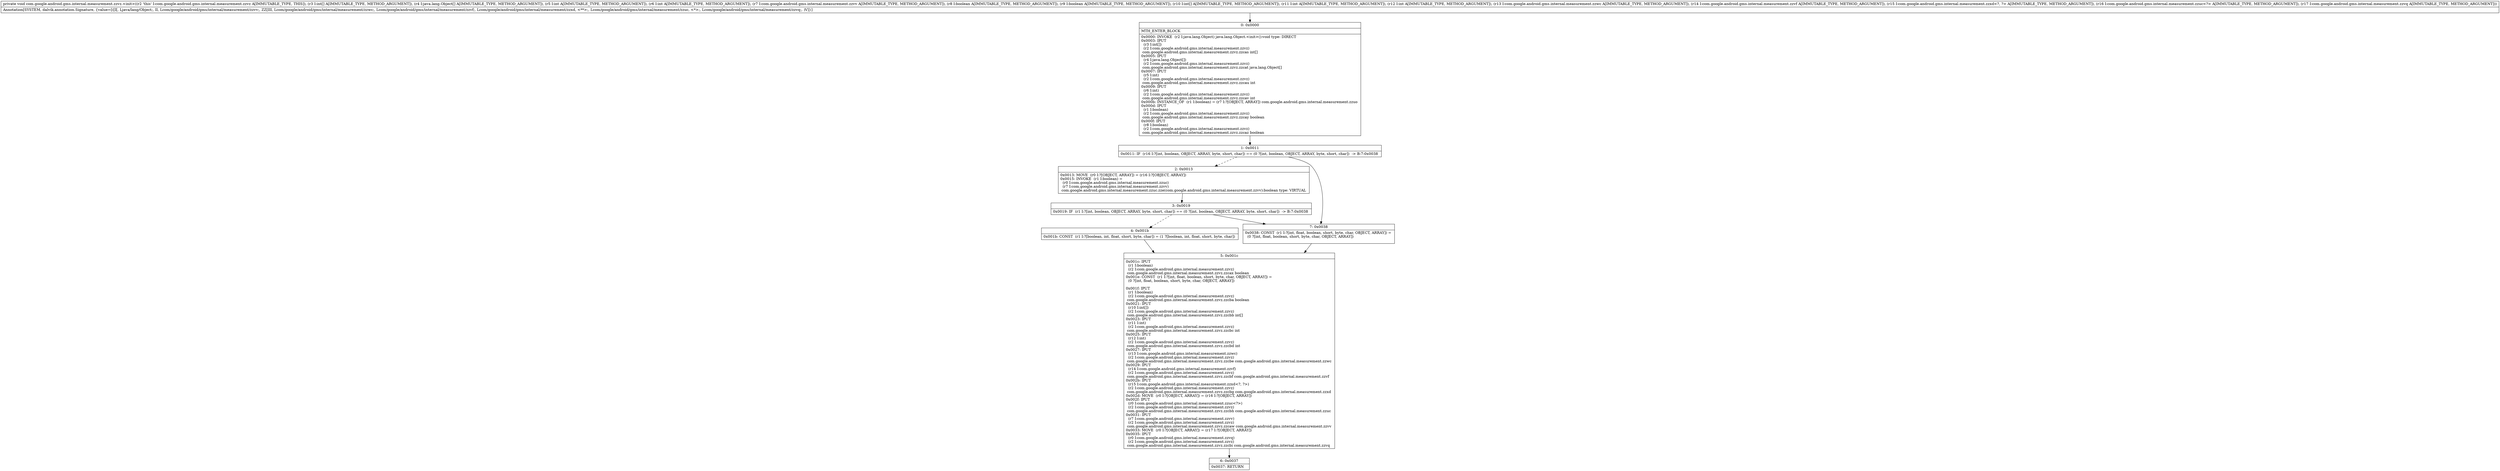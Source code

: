 digraph "CFG forcom.google.android.gms.internal.measurement.zzvz.\<init\>([I[Ljava\/lang\/Object;IILcom\/google\/android\/gms\/internal\/measurement\/zzvv;ZZ[IIILcom\/google\/android\/gms\/internal\/measurement\/zzwc;Lcom\/google\/android\/gms\/internal\/measurement\/zzvf;Lcom\/google\/android\/gms\/internal\/measurement\/zzxd;Lcom\/google\/android\/gms\/internal\/measurement\/zzuc;Lcom\/google\/android\/gms\/internal\/measurement\/zzvq;)V" {
Node_0 [shape=record,label="{0\:\ 0x0000|MTH_ENTER_BLOCK\l|0x0000: INVOKE  (r2 I:java.lang.Object) java.lang.Object.\<init\>():void type: DIRECT \l0x0003: IPUT  \l  (r3 I:int[])\l  (r2 I:com.google.android.gms.internal.measurement.zzvz)\l com.google.android.gms.internal.measurement.zzvz.zzcas int[] \l0x0005: IPUT  \l  (r4 I:java.lang.Object[])\l  (r2 I:com.google.android.gms.internal.measurement.zzvz)\l com.google.android.gms.internal.measurement.zzvz.zzcat java.lang.Object[] \l0x0007: IPUT  \l  (r5 I:int)\l  (r2 I:com.google.android.gms.internal.measurement.zzvz)\l com.google.android.gms.internal.measurement.zzvz.zzcau int \l0x0009: IPUT  \l  (r6 I:int)\l  (r2 I:com.google.android.gms.internal.measurement.zzvz)\l com.google.android.gms.internal.measurement.zzvz.zzcav int \l0x000b: INSTANCE_OF  (r1 I:boolean) = (r7 I:?[OBJECT, ARRAY]) com.google.android.gms.internal.measurement.zzuo \l0x000d: IPUT  \l  (r1 I:boolean)\l  (r2 I:com.google.android.gms.internal.measurement.zzvz)\l com.google.android.gms.internal.measurement.zzvz.zzcay boolean \l0x000f: IPUT  \l  (r8 I:boolean)\l  (r2 I:com.google.android.gms.internal.measurement.zzvz)\l com.google.android.gms.internal.measurement.zzvz.zzcaz boolean \l}"];
Node_1 [shape=record,label="{1\:\ 0x0011|0x0011: IF  (r16 I:?[int, boolean, OBJECT, ARRAY, byte, short, char]) == (0 ?[int, boolean, OBJECT, ARRAY, byte, short, char])  \-\> B:7:0x0038 \l}"];
Node_2 [shape=record,label="{2\:\ 0x0013|0x0013: MOVE  (r0 I:?[OBJECT, ARRAY]) = (r16 I:?[OBJECT, ARRAY]) \l0x0015: INVOKE  (r1 I:boolean) = \l  (r0 I:com.google.android.gms.internal.measurement.zzuc)\l  (r7 I:com.google.android.gms.internal.measurement.zzvv)\l com.google.android.gms.internal.measurement.zzuc.zze(com.google.android.gms.internal.measurement.zzvv):boolean type: VIRTUAL \l}"];
Node_3 [shape=record,label="{3\:\ 0x0019|0x0019: IF  (r1 I:?[int, boolean, OBJECT, ARRAY, byte, short, char]) == (0 ?[int, boolean, OBJECT, ARRAY, byte, short, char])  \-\> B:7:0x0038 \l}"];
Node_4 [shape=record,label="{4\:\ 0x001b|0x001b: CONST  (r1 I:?[boolean, int, float, short, byte, char]) = (1 ?[boolean, int, float, short, byte, char]) \l}"];
Node_5 [shape=record,label="{5\:\ 0x001c|0x001c: IPUT  \l  (r1 I:boolean)\l  (r2 I:com.google.android.gms.internal.measurement.zzvz)\l com.google.android.gms.internal.measurement.zzvz.zzcax boolean \l0x001e: CONST  (r1 I:?[int, float, boolean, short, byte, char, OBJECT, ARRAY]) = \l  (0 ?[int, float, boolean, short, byte, char, OBJECT, ARRAY])\l \l0x001f: IPUT  \l  (r1 I:boolean)\l  (r2 I:com.google.android.gms.internal.measurement.zzvz)\l com.google.android.gms.internal.measurement.zzvz.zzcba boolean \l0x0021: IPUT  \l  (r10 I:int[])\l  (r2 I:com.google.android.gms.internal.measurement.zzvz)\l com.google.android.gms.internal.measurement.zzvz.zzcbb int[] \l0x0023: IPUT  \l  (r11 I:int)\l  (r2 I:com.google.android.gms.internal.measurement.zzvz)\l com.google.android.gms.internal.measurement.zzvz.zzcbc int \l0x0025: IPUT  \l  (r12 I:int)\l  (r2 I:com.google.android.gms.internal.measurement.zzvz)\l com.google.android.gms.internal.measurement.zzvz.zzcbd int \l0x0027: IPUT  \l  (r13 I:com.google.android.gms.internal.measurement.zzwc)\l  (r2 I:com.google.android.gms.internal.measurement.zzvz)\l com.google.android.gms.internal.measurement.zzvz.zzcbe com.google.android.gms.internal.measurement.zzwc \l0x0029: IPUT  \l  (r14 I:com.google.android.gms.internal.measurement.zzvf)\l  (r2 I:com.google.android.gms.internal.measurement.zzvz)\l com.google.android.gms.internal.measurement.zzvz.zzcbf com.google.android.gms.internal.measurement.zzvf \l0x002b: IPUT  \l  (r15 I:com.google.android.gms.internal.measurement.zzxd\<?, ?\>)\l  (r2 I:com.google.android.gms.internal.measurement.zzvz)\l com.google.android.gms.internal.measurement.zzvz.zzcbg com.google.android.gms.internal.measurement.zzxd \l0x002d: MOVE  (r0 I:?[OBJECT, ARRAY]) = (r16 I:?[OBJECT, ARRAY]) \l0x002f: IPUT  \l  (r0 I:com.google.android.gms.internal.measurement.zzuc\<?\>)\l  (r2 I:com.google.android.gms.internal.measurement.zzvz)\l com.google.android.gms.internal.measurement.zzvz.zzcbh com.google.android.gms.internal.measurement.zzuc \l0x0031: IPUT  \l  (r7 I:com.google.android.gms.internal.measurement.zzvv)\l  (r2 I:com.google.android.gms.internal.measurement.zzvz)\l com.google.android.gms.internal.measurement.zzvz.zzcaw com.google.android.gms.internal.measurement.zzvv \l0x0033: MOVE  (r0 I:?[OBJECT, ARRAY]) = (r17 I:?[OBJECT, ARRAY]) \l0x0035: IPUT  \l  (r0 I:com.google.android.gms.internal.measurement.zzvq)\l  (r2 I:com.google.android.gms.internal.measurement.zzvz)\l com.google.android.gms.internal.measurement.zzvz.zzcbi com.google.android.gms.internal.measurement.zzvq \l}"];
Node_6 [shape=record,label="{6\:\ 0x0037|0x0037: RETURN   \l}"];
Node_7 [shape=record,label="{7\:\ 0x0038|0x0038: CONST  (r1 I:?[int, float, boolean, short, byte, char, OBJECT, ARRAY]) = \l  (0 ?[int, float, boolean, short, byte, char, OBJECT, ARRAY])\l \l}"];
MethodNode[shape=record,label="{private void com.google.android.gms.internal.measurement.zzvz.\<init\>((r2 'this' I:com.google.android.gms.internal.measurement.zzvz A[IMMUTABLE_TYPE, THIS]), (r3 I:int[] A[IMMUTABLE_TYPE, METHOD_ARGUMENT]), (r4 I:java.lang.Object[] A[IMMUTABLE_TYPE, METHOD_ARGUMENT]), (r5 I:int A[IMMUTABLE_TYPE, METHOD_ARGUMENT]), (r6 I:int A[IMMUTABLE_TYPE, METHOD_ARGUMENT]), (r7 I:com.google.android.gms.internal.measurement.zzvv A[IMMUTABLE_TYPE, METHOD_ARGUMENT]), (r8 I:boolean A[IMMUTABLE_TYPE, METHOD_ARGUMENT]), (r9 I:boolean A[IMMUTABLE_TYPE, METHOD_ARGUMENT]), (r10 I:int[] A[IMMUTABLE_TYPE, METHOD_ARGUMENT]), (r11 I:int A[IMMUTABLE_TYPE, METHOD_ARGUMENT]), (r12 I:int A[IMMUTABLE_TYPE, METHOD_ARGUMENT]), (r13 I:com.google.android.gms.internal.measurement.zzwc A[IMMUTABLE_TYPE, METHOD_ARGUMENT]), (r14 I:com.google.android.gms.internal.measurement.zzvf A[IMMUTABLE_TYPE, METHOD_ARGUMENT]), (r15 I:com.google.android.gms.internal.measurement.zzxd\<?, ?\> A[IMMUTABLE_TYPE, METHOD_ARGUMENT]), (r16 I:com.google.android.gms.internal.measurement.zzuc\<?\> A[IMMUTABLE_TYPE, METHOD_ARGUMENT]), (r17 I:com.google.android.gms.internal.measurement.zzvq A[IMMUTABLE_TYPE, METHOD_ARGUMENT]))  | Annotation[SYSTEM, dalvik.annotation.Signature, \{value=[([I[, Ljava\/lang\/Object;, II, Lcom\/google\/android\/gms\/internal\/measurement\/zzvv;, ZZ[III, Lcom\/google\/android\/gms\/internal\/measurement\/zzwc;, Lcom\/google\/android\/gms\/internal\/measurement\/zzvf;, Lcom\/google\/android\/gms\/internal\/measurement\/zzxd, \<**\>;, Lcom\/google\/android\/gms\/internal\/measurement\/zzuc, \<*\>;, Lcom\/google\/android\/gms\/internal\/measurement\/zzvq;, )V]\}]\l}"];
MethodNode -> Node_0;
Node_0 -> Node_1;
Node_1 -> Node_2[style=dashed];
Node_1 -> Node_7;
Node_2 -> Node_3;
Node_3 -> Node_4[style=dashed];
Node_3 -> Node_7;
Node_4 -> Node_5;
Node_5 -> Node_6;
Node_7 -> Node_5;
}

